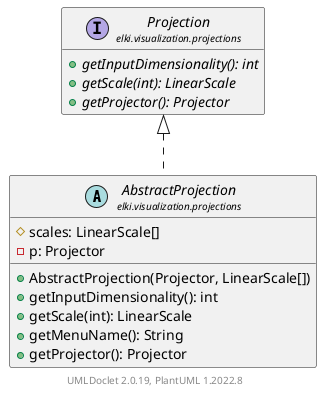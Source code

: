 @startuml
    remove .*\.(Instance|Par|Parameterizer|Factory)$
    set namespaceSeparator none
    hide empty fields
    hide empty methods

    abstract class "<size:14>AbstractProjection\n<size:10>elki.visualization.projections" as elki.visualization.projections.AbstractProjection [[AbstractProjection.html]] {
        #scales: LinearScale[]
        -p: Projector
        +AbstractProjection(Projector, LinearScale[])
        +getInputDimensionality(): int
        +getScale(int): LinearScale
        +getMenuName(): String
        +getProjector(): Projector
    }

    interface "<size:14>Projection\n<size:10>elki.visualization.projections" as elki.visualization.projections.Projection [[Projection.html]] {
        {abstract} +getInputDimensionality(): int
        {abstract} +getScale(int): LinearScale
        {abstract} +getProjector(): Projector
    }

    elki.visualization.projections.Projection <|.. elki.visualization.projections.AbstractProjection

    center footer UMLDoclet 2.0.19, PlantUML 1.2022.8
@enduml
